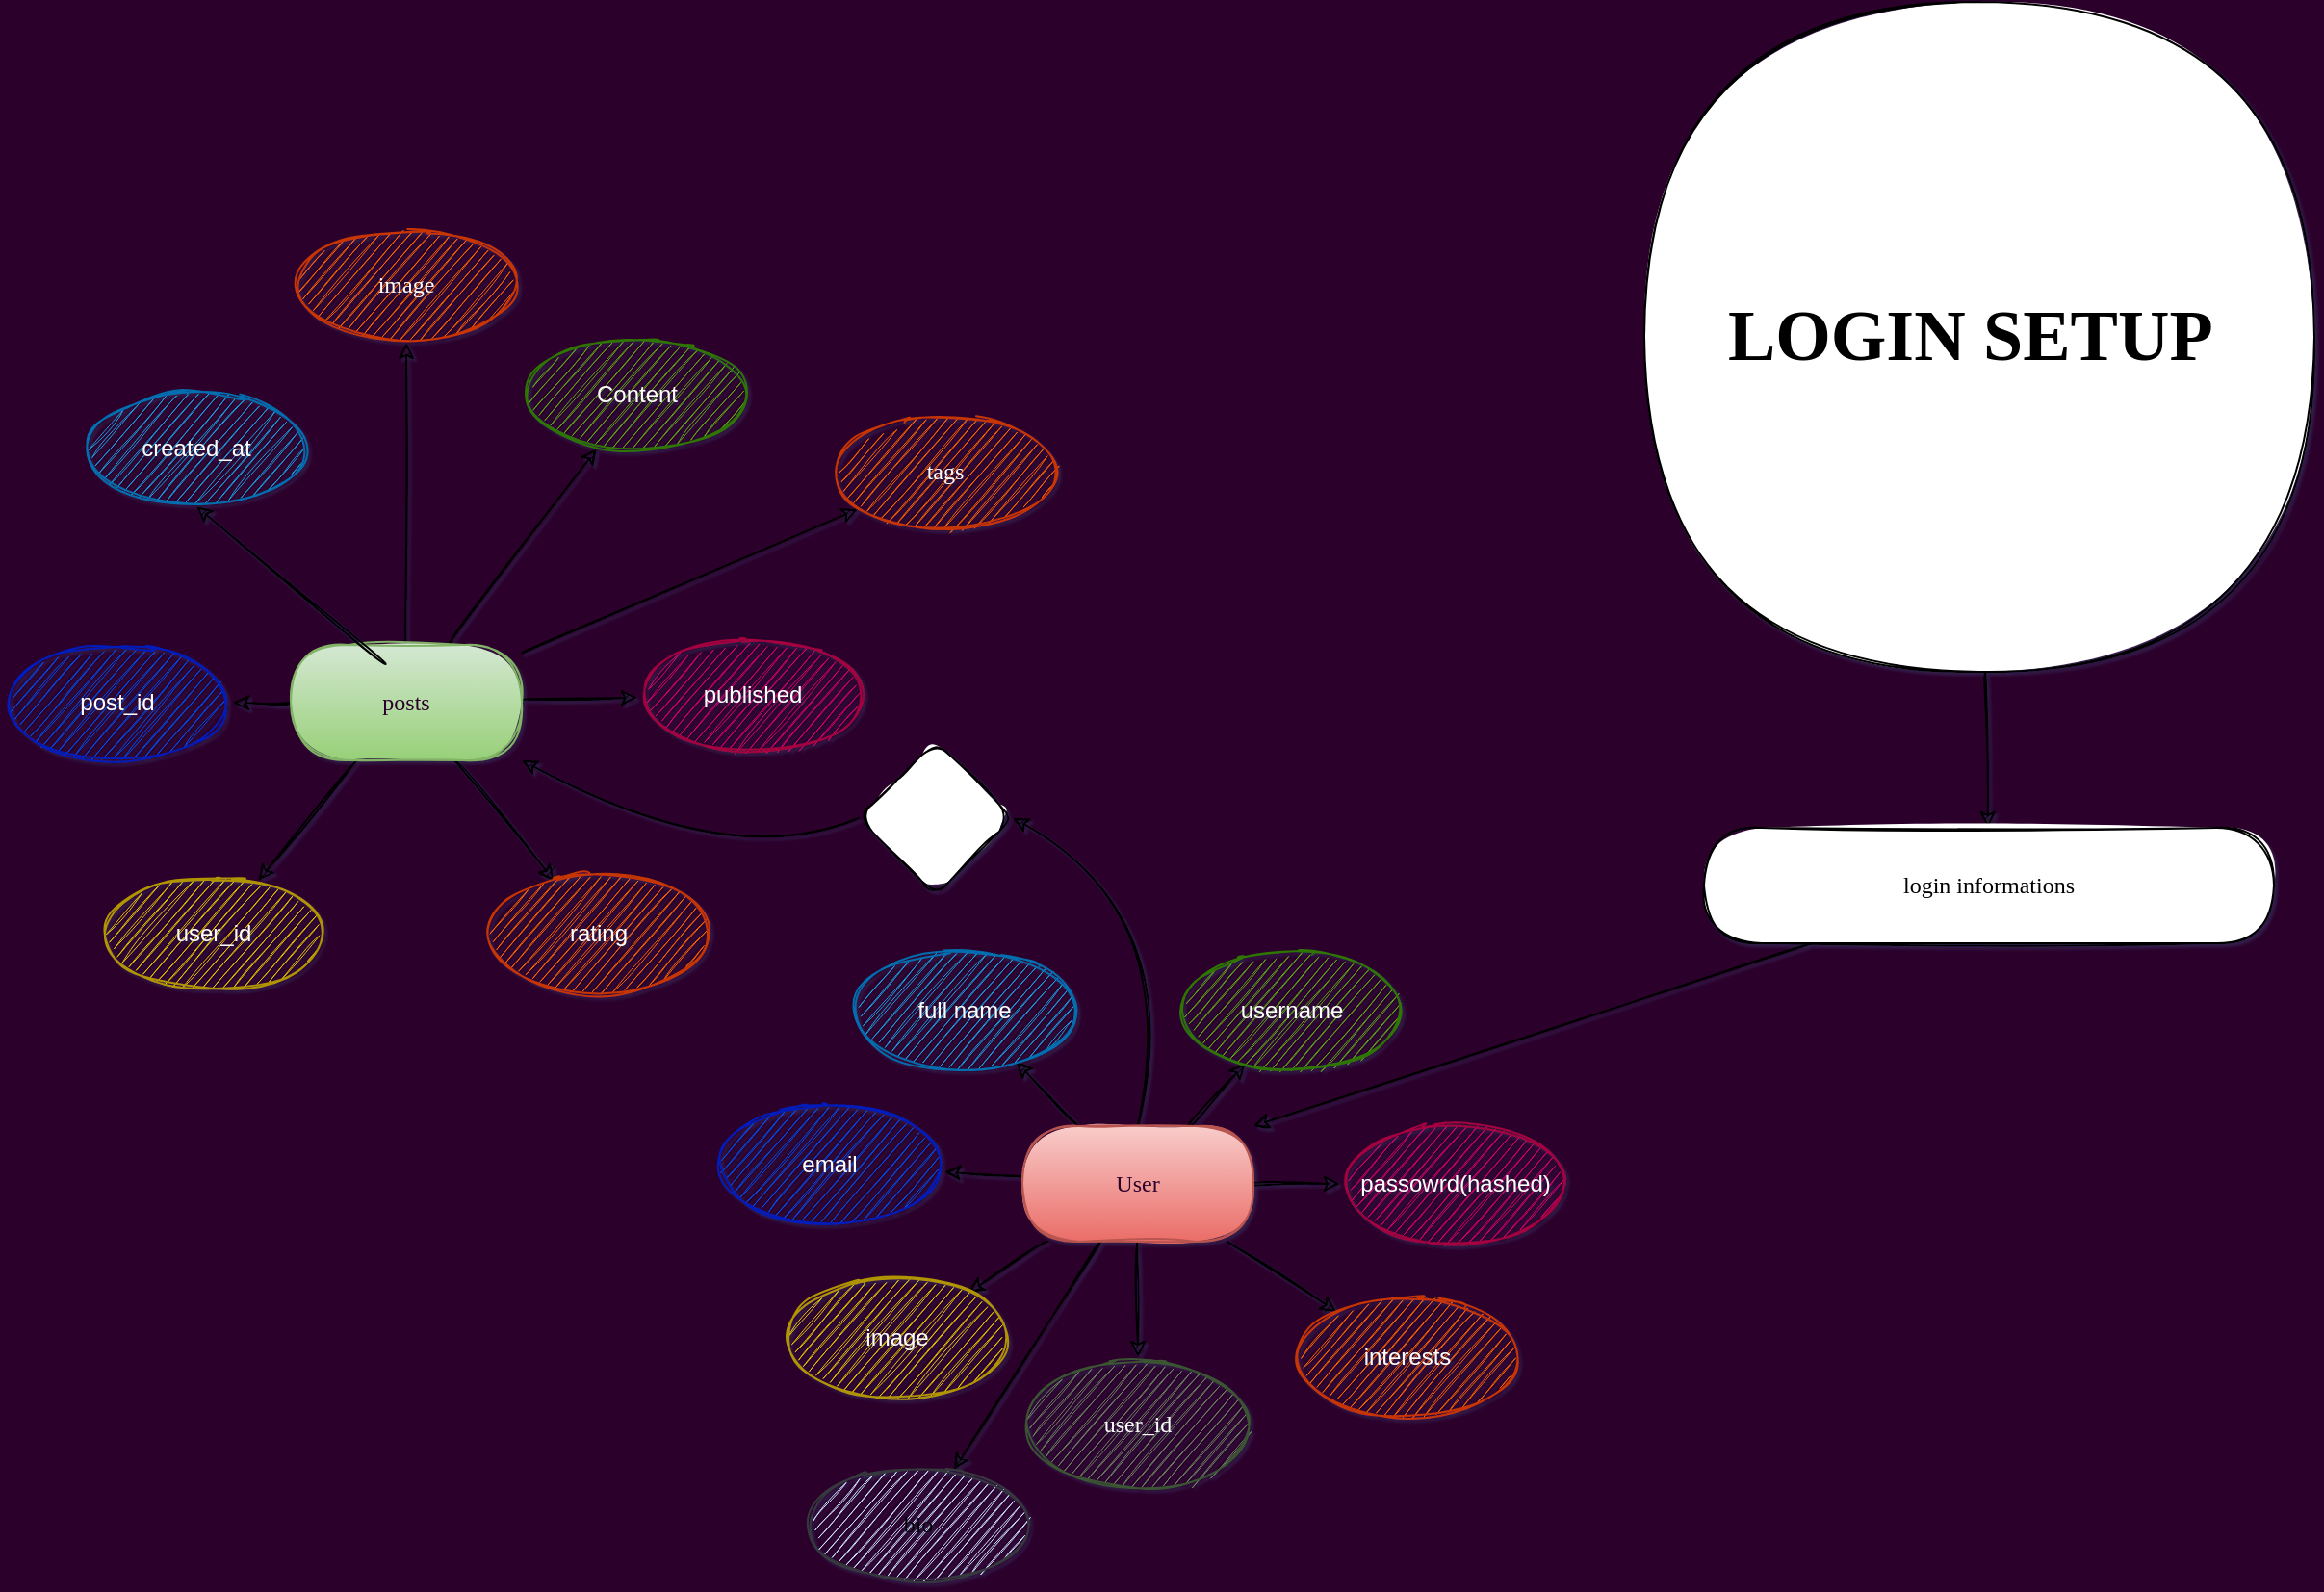 <mxfile>
    <diagram id="Vo2NpMT5riS7MNRIy5fc" name="Page-1">
        <mxGraphModel dx="856" dy="1834" grid="0" gridSize="10" guides="1" tooltips="1" connect="1" arrows="1" fold="1" page="0" pageScale="1" pageWidth="850" pageHeight="1100" background="#2B002B" math="0" shadow="1">
            <root>
                <mxCell id="0"/>
                <mxCell id="1" parent="0"/>
                <mxCell id="5" value="" style="edgeStyle=none;html=1;sketch=1;curved=1;" parent="1" source="2" target="4" edge="1">
                    <mxGeometry relative="1" as="geometry"/>
                </mxCell>
                <mxCell id="7" value="" style="edgeStyle=none;html=1;sketch=1;curved=1;" parent="1" source="2" target="6" edge="1">
                    <mxGeometry relative="1" as="geometry"/>
                </mxCell>
                <mxCell id="9" value="" style="edgeStyle=none;html=1;sketch=1;curved=1;" parent="1" source="2" target="8" edge="1">
                    <mxGeometry relative="1" as="geometry"/>
                </mxCell>
                <mxCell id="11" value="" style="edgeStyle=none;html=1;sketch=1;curved=1;" parent="1" source="2" target="10" edge="1">
                    <mxGeometry relative="1" as="geometry"/>
                </mxCell>
                <mxCell id="13" value="" style="edgeStyle=none;html=1;sketch=1;curved=1;" parent="1" source="2" target="12" edge="1">
                    <mxGeometry relative="1" as="geometry"/>
                </mxCell>
                <mxCell id="46" value="" style="edgeStyle=none;html=1;fontFamily=Verdana;sketch=1;curved=1;" parent="1" source="2" target="45" edge="1">
                    <mxGeometry relative="1" as="geometry"/>
                </mxCell>
                <mxCell id="57" value="" style="edgeStyle=none;curved=1;rounded=1;sketch=1;html=1;fontFamily=Verdana;fontSize=37;fontColor=#2B002B;" parent="1" source="2" target="56" edge="1">
                    <mxGeometry relative="1" as="geometry"/>
                </mxCell>
                <mxCell id="2" value="&lt;font color=&quot;#2b002b&quot;&gt;posts&lt;/font&gt;" style="rounded=1;whiteSpace=wrap;html=1;fillColor=#d5e8d4;strokeColor=#82b366;fontFamily=Verdana;sketch=1;gradientColor=#97d077;arcSize=50;" parent="1" vertex="1">
                    <mxGeometry x="160" y="-756" width="120" height="60" as="geometry"/>
                </mxCell>
                <mxCell id="4" value="Content" style="ellipse;whiteSpace=wrap;html=1;rounded=1;fillColor=#60a917;fontColor=#ffffff;strokeColor=#2D7600;sketch=1;" parent="1" vertex="1">
                    <mxGeometry x="280" y="-916" width="120" height="60" as="geometry"/>
                </mxCell>
                <mxCell id="6" value="published" style="ellipse;whiteSpace=wrap;html=1;rounded=1;fillColor=#d80073;fontColor=#ffffff;strokeColor=#A50040;sketch=1;" parent="1" vertex="1">
                    <mxGeometry x="340" y="-760" width="120" height="60" as="geometry"/>
                </mxCell>
                <mxCell id="8" value="post_id" style="ellipse;whiteSpace=wrap;html=1;rounded=1;fillColor=#0050ef;fontColor=#ffffff;strokeColor=#001DBC;sketch=1;" parent="1" vertex="1">
                    <mxGeometry x="10" y="-756" width="120" height="60" as="geometry"/>
                </mxCell>
                <mxCell id="10" value="&lt;font color=&quot;#ffffff&quot;&gt;rating&lt;/font&gt;" style="ellipse;whiteSpace=wrap;html=1;rounded=1;fillColor=#fa6800;fontColor=#000000;strokeColor=#C73500;sketch=1;" parent="1" vertex="1">
                    <mxGeometry x="260" y="-636" width="120" height="60" as="geometry"/>
                </mxCell>
                <mxCell id="12" value="&lt;font color=&quot;#ffffff&quot;&gt;user_id&lt;/font&gt;" style="ellipse;whiteSpace=wrap;html=1;rounded=1;fillColor=#e3c800;fontColor=#000000;strokeColor=#B09500;sketch=1;" parent="1" vertex="1">
                    <mxGeometry x="60" y="-636" width="120" height="60" as="geometry"/>
                </mxCell>
                <mxCell id="14" value="created_at" style="ellipse;whiteSpace=wrap;html=1;rounded=1;fillColor=#1ba1e2;fontColor=#ffffff;strokeColor=#006EAF;sketch=1;" parent="1" vertex="1">
                    <mxGeometry x="51" y="-888" width="120" height="60" as="geometry"/>
                </mxCell>
                <mxCell id="21" value="" style="edgeStyle=none;html=1;sketch=1;curved=1;entryX=0.5;entryY=1;entryDx=0;entryDy=0;" parent="1" edge="1" target="14">
                    <mxGeometry relative="1" as="geometry">
                        <mxPoint x="209.219" y="-746" as="sourcePoint"/>
                        <mxPoint x="159.374" y="-817.607" as="targetPoint"/>
                    </mxGeometry>
                </mxCell>
                <mxCell id="29" value="" style="edgeStyle=none;html=1;sketch=1;curved=1;" parent="1" source="35" target="36" edge="1">
                    <mxGeometry relative="1" as="geometry"/>
                </mxCell>
                <mxCell id="30" value="" style="edgeStyle=none;html=1;sketch=1;curved=1;" parent="1" source="35" target="37" edge="1">
                    <mxGeometry relative="1" as="geometry"/>
                </mxCell>
                <mxCell id="31" value="" style="edgeStyle=none;html=1;sketch=1;curved=1;" parent="1" source="35" target="38" edge="1">
                    <mxGeometry relative="1" as="geometry"/>
                </mxCell>
                <mxCell id="32" value="" style="edgeStyle=none;html=1;sketch=1;curved=1;" parent="1" source="35" target="39" edge="1">
                    <mxGeometry relative="1" as="geometry"/>
                </mxCell>
                <mxCell id="33" value="" style="edgeStyle=none;html=1;sketch=1;curved=1;" parent="1" source="35" target="40" edge="1">
                    <mxGeometry relative="1" as="geometry"/>
                </mxCell>
                <mxCell id="34" value="" style="edgeStyle=none;html=1;sketch=1;curved=1;" parent="1" source="35" target="41" edge="1">
                    <mxGeometry relative="1" as="geometry"/>
                </mxCell>
                <mxCell id="43" value="" style="edgeStyle=none;html=1;fontFamily=Verdana;sketch=1;curved=1;" parent="1" source="35" target="42" edge="1">
                    <mxGeometry relative="1" as="geometry"/>
                </mxCell>
                <mxCell id="59" style="edgeStyle=none;curved=1;rounded=1;sketch=1;html=1;exitX=0.5;exitY=0;exitDx=0;exitDy=0;entryX=1;entryY=0.5;entryDx=0;entryDy=0;fontFamily=Verdana;fontSize=16;fontColor=#FFFFFF;" parent="1" source="35" target="58" edge="1">
                    <mxGeometry relative="1" as="geometry">
                        <Array as="points">
                            <mxPoint x="626" y="-618"/>
                        </Array>
                    </mxGeometry>
                </mxCell>
                <mxCell id="62" value="" style="edgeStyle=none;curved=1;rounded=1;sketch=1;html=1;fontFamily=Verdana;fontSize=16;fontColor=#FFFFFF;" parent="1" source="35" target="61" edge="1">
                    <mxGeometry relative="1" as="geometry"/>
                </mxCell>
                <mxCell id="35" value="&lt;font color=&quot;#2b002b&quot;&gt;User&lt;/font&gt;" style="rounded=1;whiteSpace=wrap;html=1;fillColor=#f8cecc;strokeColor=#b85450;fontFamily=Verdana;sketch=1;arcSize=50;gradientColor=#ea6b66;" parent="1" vertex="1">
                    <mxGeometry x="540" y="-506" width="120" height="60" as="geometry"/>
                </mxCell>
                <mxCell id="36" value="username" style="ellipse;whiteSpace=wrap;html=1;rounded=1;fillColor=#60a917;fontColor=#ffffff;strokeColor=#2D7600;sketch=1;" parent="1" vertex="1">
                    <mxGeometry x="620" y="-596" width="120" height="60" as="geometry"/>
                </mxCell>
                <mxCell id="37" value="passowrd(hashed)" style="ellipse;whiteSpace=wrap;html=1;rounded=1;fillColor=#d80073;fontColor=#ffffff;strokeColor=#A50040;sketch=1;" parent="1" vertex="1">
                    <mxGeometry x="705" y="-506" width="120" height="60" as="geometry"/>
                </mxCell>
                <mxCell id="38" value="email" style="ellipse;whiteSpace=wrap;html=1;rounded=1;fillColor=#0050ef;fontColor=#ffffff;strokeColor=#001DBC;sketch=1;" parent="1" vertex="1">
                    <mxGeometry x="380" y="-516" width="120" height="60" as="geometry"/>
                </mxCell>
                <mxCell id="39" value="&lt;font color=&quot;#ffffff&quot;&gt;interests&lt;/font&gt;" style="ellipse;whiteSpace=wrap;html=1;rounded=1;fillColor=#fa6800;fontColor=#000000;strokeColor=#C73500;sketch=1;" parent="1" vertex="1">
                    <mxGeometry x="680" y="-416" width="120" height="60" as="geometry"/>
                </mxCell>
                <mxCell id="40" value="&lt;font color=&quot;#ffffff&quot;&gt;image&lt;/font&gt;" style="ellipse;whiteSpace=wrap;html=1;rounded=1;fillColor=#e3c800;fontColor=#000000;strokeColor=#B09500;sketch=1;" parent="1" vertex="1">
                    <mxGeometry x="415" y="-426" width="120" height="60" as="geometry"/>
                </mxCell>
                <mxCell id="41" value="full name" style="ellipse;whiteSpace=wrap;html=1;rounded=1;fillColor=#1ba1e2;fontColor=#ffffff;strokeColor=#006EAF;sketch=1;" parent="1" vertex="1">
                    <mxGeometry x="450" y="-596" width="120" height="60" as="geometry"/>
                </mxCell>
                <mxCell id="42" value="user_id" style="ellipse;whiteSpace=wrap;html=1;fontFamily=Verdana;fillColor=#6d8764;strokeColor=#3A5431;rounded=1;fontColor=#ffffff;sketch=1;" parent="1" vertex="1">
                    <mxGeometry x="540" y="-386" width="120" height="70" as="geometry"/>
                </mxCell>
                <mxCell id="45" value="&lt;font color=&quot;#ffffff&quot;&gt;tags&lt;/font&gt;" style="ellipse;whiteSpace=wrap;html=1;fontFamily=Verdana;fillColor=#fa6800;strokeColor=#C73500;rounded=1;fontColor=#000000;sketch=1;" parent="1" vertex="1">
                    <mxGeometry x="440" y="-876" width="120" height="60" as="geometry"/>
                </mxCell>
                <mxCell id="52" value="" style="edgeStyle=none;html=1;fontFamily=Verdana;fontSize=37;sketch=1;curved=1;" parent="1" source="47" target="51" edge="1">
                    <mxGeometry relative="1" as="geometry"/>
                </mxCell>
                <mxCell id="47" value="&lt;b&gt;&lt;font style=&quot;font-size: 37px&quot;&gt;LOGIN SETUP&amp;nbsp;&lt;/font&gt;&lt;/b&gt;" style="whiteSpace=wrap;html=1;aspect=fixed;fontFamily=Verdana;sketch=1;rounded=1;arcSize=50;" parent="1" vertex="1">
                    <mxGeometry x="863" y="-1090" width="348" height="348" as="geometry"/>
                </mxCell>
                <mxCell id="53" style="edgeStyle=none;html=1;entryX=1;entryY=0;entryDx=0;entryDy=0;fontFamily=Verdana;fontSize=37;sketch=1;curved=1;" parent="1" source="51" target="35" edge="1">
                    <mxGeometry relative="1" as="geometry"/>
                </mxCell>
                <mxCell id="51" value="login informations" style="whiteSpace=wrap;html=1;fontFamily=Verdana;sketch=1;rounded=1;arcSize=50;" parent="1" vertex="1">
                    <mxGeometry x="894" y="-661" width="296" height="60" as="geometry"/>
                </mxCell>
                <mxCell id="56" value="&lt;font color=&quot;#ffffff&quot;&gt;image&lt;/font&gt;" style="ellipse;whiteSpace=wrap;html=1;fontFamily=Verdana;fillColor=#fa6800;strokeColor=#C73500;rounded=1;sketch=1;arcSize=50;fontColor=#000000;" parent="1" vertex="1">
                    <mxGeometry x="160" y="-973" width="120" height="60" as="geometry"/>
                </mxCell>
                <mxCell id="60" style="edgeStyle=none;curved=1;rounded=1;sketch=1;html=1;exitX=0;exitY=0.5;exitDx=0;exitDy=0;entryX=1;entryY=1;entryDx=0;entryDy=0;fontFamily=Verdana;fontSize=16;fontColor=#FFFFFF;" parent="1" source="58" target="2" edge="1">
                    <mxGeometry relative="1" as="geometry">
                        <Array as="points">
                            <mxPoint x="393" y="-636"/>
                        </Array>
                    </mxGeometry>
                </mxCell>
                <mxCell id="58" value="&lt;font style=&quot;font-size: 16px&quot;&gt;&lt;b&gt;has&lt;/b&gt;&lt;/font&gt;" style="rhombus;whiteSpace=wrap;html=1;rounded=1;sketch=1;fontFamily=Verdana;fontSize=37;fontColor=#FFFFFF;" parent="1" vertex="1">
                    <mxGeometry x="455" y="-706" width="80" height="80" as="geometry"/>
                </mxCell>
                <mxCell id="61" value="bio" style="ellipse;whiteSpace=wrap;html=1;fontFamily=Verdana;fillColor=#cce5ff;strokeColor=#36393d;rounded=1;sketch=1;arcSize=50;" parent="1" vertex="1">
                    <mxGeometry x="426" y="-329" width="120" height="60" as="geometry"/>
                </mxCell>
            </root>
        </mxGraphModel>
    </diagram>
</mxfile>